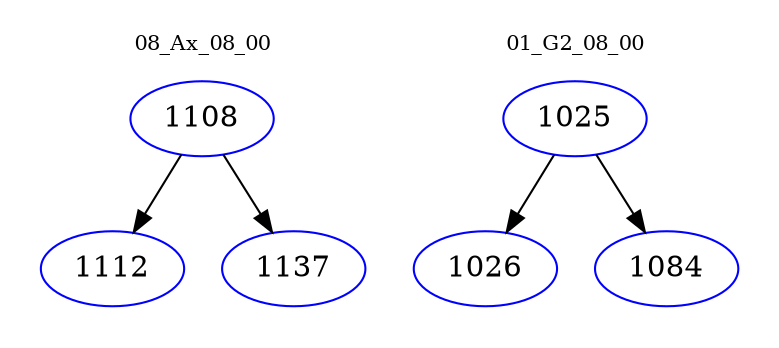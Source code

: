 digraph{
subgraph cluster_0 {
color = white
label = "08_Ax_08_00";
fontsize=10;
T0_1108 [label="1108", color="blue"]
T0_1108 -> T0_1112 [color="black"]
T0_1112 [label="1112", color="blue"]
T0_1108 -> T0_1137 [color="black"]
T0_1137 [label="1137", color="blue"]
}
subgraph cluster_1 {
color = white
label = "01_G2_08_00";
fontsize=10;
T1_1025 [label="1025", color="blue"]
T1_1025 -> T1_1026 [color="black"]
T1_1026 [label="1026", color="blue"]
T1_1025 -> T1_1084 [color="black"]
T1_1084 [label="1084", color="blue"]
}
}
